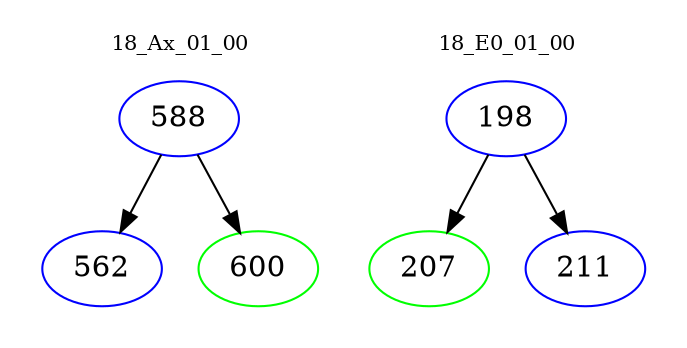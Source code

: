digraph{
subgraph cluster_0 {
color = white
label = "18_Ax_01_00";
fontsize=10;
T0_588 [label="588", color="blue"]
T0_588 -> T0_562 [color="black"]
T0_562 [label="562", color="blue"]
T0_588 -> T0_600 [color="black"]
T0_600 [label="600", color="green"]
}
subgraph cluster_1 {
color = white
label = "18_E0_01_00";
fontsize=10;
T1_198 [label="198", color="blue"]
T1_198 -> T1_207 [color="black"]
T1_207 [label="207", color="green"]
T1_198 -> T1_211 [color="black"]
T1_211 [label="211", color="blue"]
}
}
